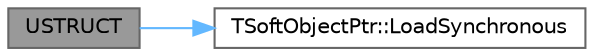 digraph "USTRUCT"
{
 // INTERACTIVE_SVG=YES
 // LATEX_PDF_SIZE
  bgcolor="transparent";
  edge [fontname=Helvetica,fontsize=10,labelfontname=Helvetica,labelfontsize=10];
  node [fontname=Helvetica,fontsize=10,shape=box,height=0.2,width=0.4];
  rankdir="LR";
  Node1 [id="Node000001",label="USTRUCT",height=0.2,width=0.4,color="gray40", fillcolor="grey60", style="filled", fontcolor="black",tooltip="This is a component used by USkeleton and USkeletalMesh to deal with attaching assets to sockets or b..."];
  Node1 -> Node2 [id="edge1_Node000001_Node000002",color="steelblue1",style="solid",tooltip=" "];
  Node2 [id="Node000002",label="TSoftObjectPtr::LoadSynchronous",height=0.2,width=0.4,color="grey40", fillcolor="white", style="filled",URL="$d4/d2b/structTSoftObjectPtr.html#a2dbfc3e00bce2f327826cd66e783060d",tooltip="Synchronously load (if necessary) and return the asset object represented by this asset ptr."];
}
